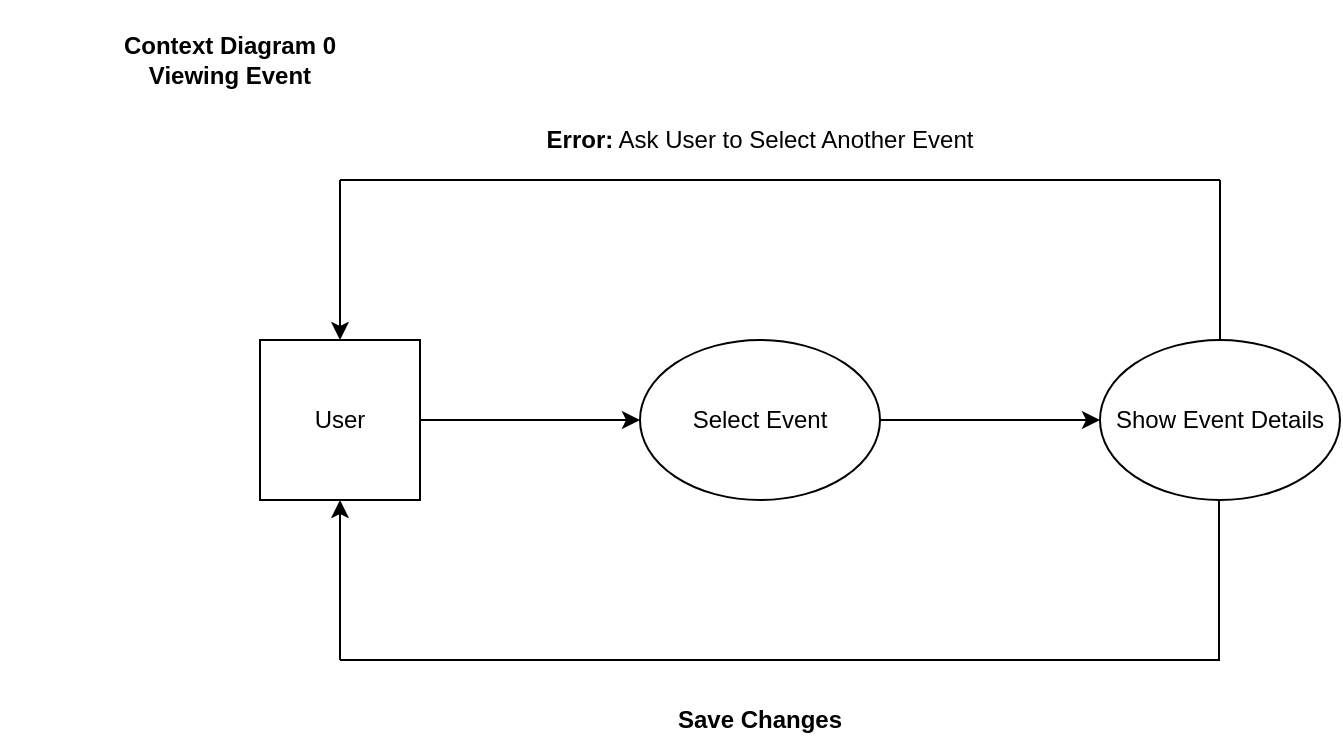 <mxfile version="14.6.9" type="google"><diagram id="ywrQVm4mE0RX2wczjL58" name="Page-1"><mxGraphModel dx="2272" dy="762" grid="1" gridSize="10" guides="1" tooltips="1" connect="1" arrows="1" fold="1" page="1" pageScale="1" pageWidth="850" pageHeight="1100" math="0" shadow="0"><root><mxCell id="0"/><mxCell id="1" parent="0"/><mxCell id="i4kvzwUJISF2cwe-DrLx-1" value="&lt;b&gt;Context Diagram 0&lt;br&gt;Viewing Event&lt;/b&gt;" style="text;html=1;strokeColor=none;fillColor=none;align=center;verticalAlign=middle;whiteSpace=wrap;rounded=0;" parent="1" vertex="1"><mxGeometry x="-850" y="30" width="230" height="60" as="geometry"/></mxCell><mxCell id="i4kvzwUJISF2cwe-DrLx-4" style="edgeStyle=orthogonalEdgeStyle;rounded=0;orthogonalLoop=1;jettySize=auto;html=1;exitX=1;exitY=0.5;exitDx=0;exitDy=0;entryX=0;entryY=0.5;entryDx=0;entryDy=0;" parent="1" source="i4kvzwUJISF2cwe-DrLx-2" target="i4kvzwUJISF2cwe-DrLx-3" edge="1"><mxGeometry relative="1" as="geometry"/></mxCell><mxCell id="i4kvzwUJISF2cwe-DrLx-2" value="User" style="whiteSpace=wrap;html=1;aspect=fixed;" parent="1" vertex="1"><mxGeometry x="-720" y="200" width="80" height="80" as="geometry"/></mxCell><mxCell id="i4kvzwUJISF2cwe-DrLx-6" style="edgeStyle=orthogonalEdgeStyle;rounded=0;orthogonalLoop=1;jettySize=auto;html=1;exitX=1;exitY=0.5;exitDx=0;exitDy=0;entryX=0;entryY=0.5;entryDx=0;entryDy=0;" parent="1" source="i4kvzwUJISF2cwe-DrLx-3" target="i4kvzwUJISF2cwe-DrLx-5" edge="1"><mxGeometry relative="1" as="geometry"/></mxCell><mxCell id="i4kvzwUJISF2cwe-DrLx-3" value="Select Event" style="ellipse;whiteSpace=wrap;html=1;" parent="1" vertex="1"><mxGeometry x="-530" y="200" width="120" height="80" as="geometry"/></mxCell><mxCell id="i4kvzwUJISF2cwe-DrLx-5" value="Show Event Details" style="ellipse;whiteSpace=wrap;html=1;" parent="1" vertex="1"><mxGeometry x="-300" y="200" width="120" height="80" as="geometry"/></mxCell><mxCell id="i4kvzwUJISF2cwe-DrLx-8" value="" style="endArrow=none;html=1;" parent="1" edge="1"><mxGeometry width="50" height="50" relative="1" as="geometry"><mxPoint x="-680" y="120" as="sourcePoint"/><mxPoint x="-240" y="120" as="targetPoint"/></mxGeometry></mxCell><mxCell id="i4kvzwUJISF2cwe-DrLx-9" value="" style="endArrow=none;html=1;exitX=0.5;exitY=0;exitDx=0;exitDy=0;" parent="1" source="i4kvzwUJISF2cwe-DrLx-5" edge="1"><mxGeometry width="50" height="50" relative="1" as="geometry"><mxPoint x="-460" y="190" as="sourcePoint"/><mxPoint x="-240" y="120" as="targetPoint"/></mxGeometry></mxCell><mxCell id="i4kvzwUJISF2cwe-DrLx-10" value="" style="endArrow=classic;html=1;entryX=0.5;entryY=0;entryDx=0;entryDy=0;" parent="1" target="i4kvzwUJISF2cwe-DrLx-2" edge="1"><mxGeometry width="50" height="50" relative="1" as="geometry"><mxPoint x="-680" y="120" as="sourcePoint"/><mxPoint x="-410" y="140" as="targetPoint"/></mxGeometry></mxCell><mxCell id="i4kvzwUJISF2cwe-DrLx-11" value="" style="endArrow=none;html=1;" parent="1" edge="1"><mxGeometry width="50" height="50" relative="1" as="geometry"><mxPoint x="-680" y="360" as="sourcePoint"/><mxPoint x="-240" y="360" as="targetPoint"/></mxGeometry></mxCell><mxCell id="i4kvzwUJISF2cwe-DrLx-12" value="" style="endArrow=none;html=1;exitX=0.5;exitY=0;exitDx=0;exitDy=0;" parent="1" edge="1"><mxGeometry width="50" height="50" relative="1" as="geometry"><mxPoint x="-240.5" y="360" as="sourcePoint"/><mxPoint x="-240.5" y="280" as="targetPoint"/></mxGeometry></mxCell><mxCell id="i4kvzwUJISF2cwe-DrLx-13" value="" style="endArrow=classic;html=1;entryX=0.5;entryY=1;entryDx=0;entryDy=0;" parent="1" target="i4kvzwUJISF2cwe-DrLx-2" edge="1"><mxGeometry width="50" height="50" relative="1" as="geometry"><mxPoint x="-680" y="360" as="sourcePoint"/><mxPoint x="-410" y="140" as="targetPoint"/></mxGeometry></mxCell><mxCell id="i4kvzwUJISF2cwe-DrLx-14" value="&lt;b&gt;Error:&lt;/b&gt; Ask User to Select Another Event" style="text;html=1;strokeColor=none;fillColor=none;align=center;verticalAlign=middle;whiteSpace=wrap;rounded=0;" parent="1" vertex="1"><mxGeometry x="-580" y="90" width="220" height="20" as="geometry"/></mxCell><mxCell id="i4kvzwUJISF2cwe-DrLx-15" value="&lt;b&gt;Save Changes&lt;/b&gt;" style="text;html=1;strokeColor=none;fillColor=none;align=center;verticalAlign=middle;whiteSpace=wrap;rounded=0;" parent="1" vertex="1"><mxGeometry x="-580" y="380" width="220" height="20" as="geometry"/></mxCell></root></mxGraphModel></diagram></mxfile>